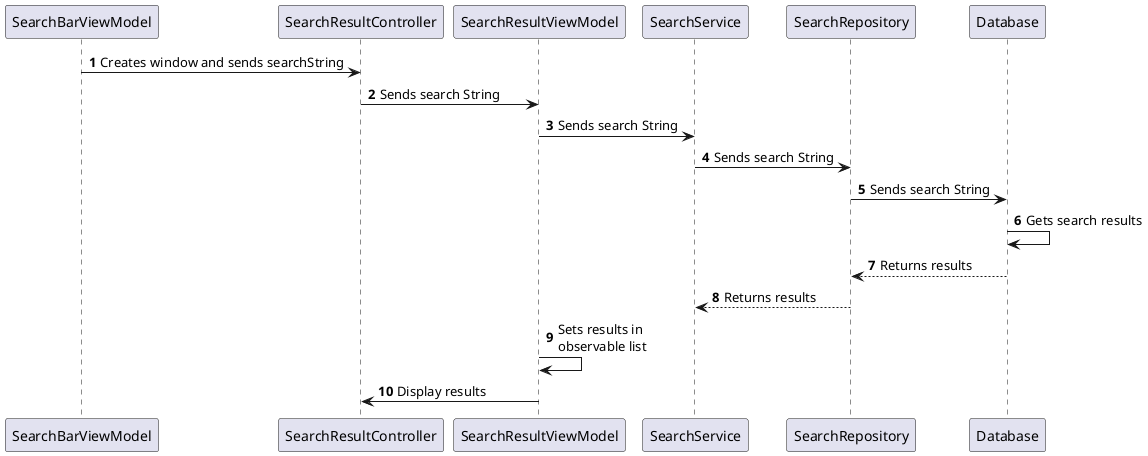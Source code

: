 @startuml
'https://plantuml.com/sequence-diagram

autonumber

SearchBarViewModel -> SearchResultController: Creates window and sends searchString
SearchResultController -> SearchResultViewModel: Sends search String
SearchResultViewModel -> SearchService: Sends search String
SearchService -> SearchRepository: Sends search String
SearchRepository -> Database: Sends search String
Database -> Database: Gets search results
Database --> SearchRepository: Returns results
SearchRepository --> SearchService: Returns results
SearchResultViewModel -> SearchResultViewModel: Sets results in \nobservable list
SearchResultViewModel -> SearchResultController: Display results


@enduml